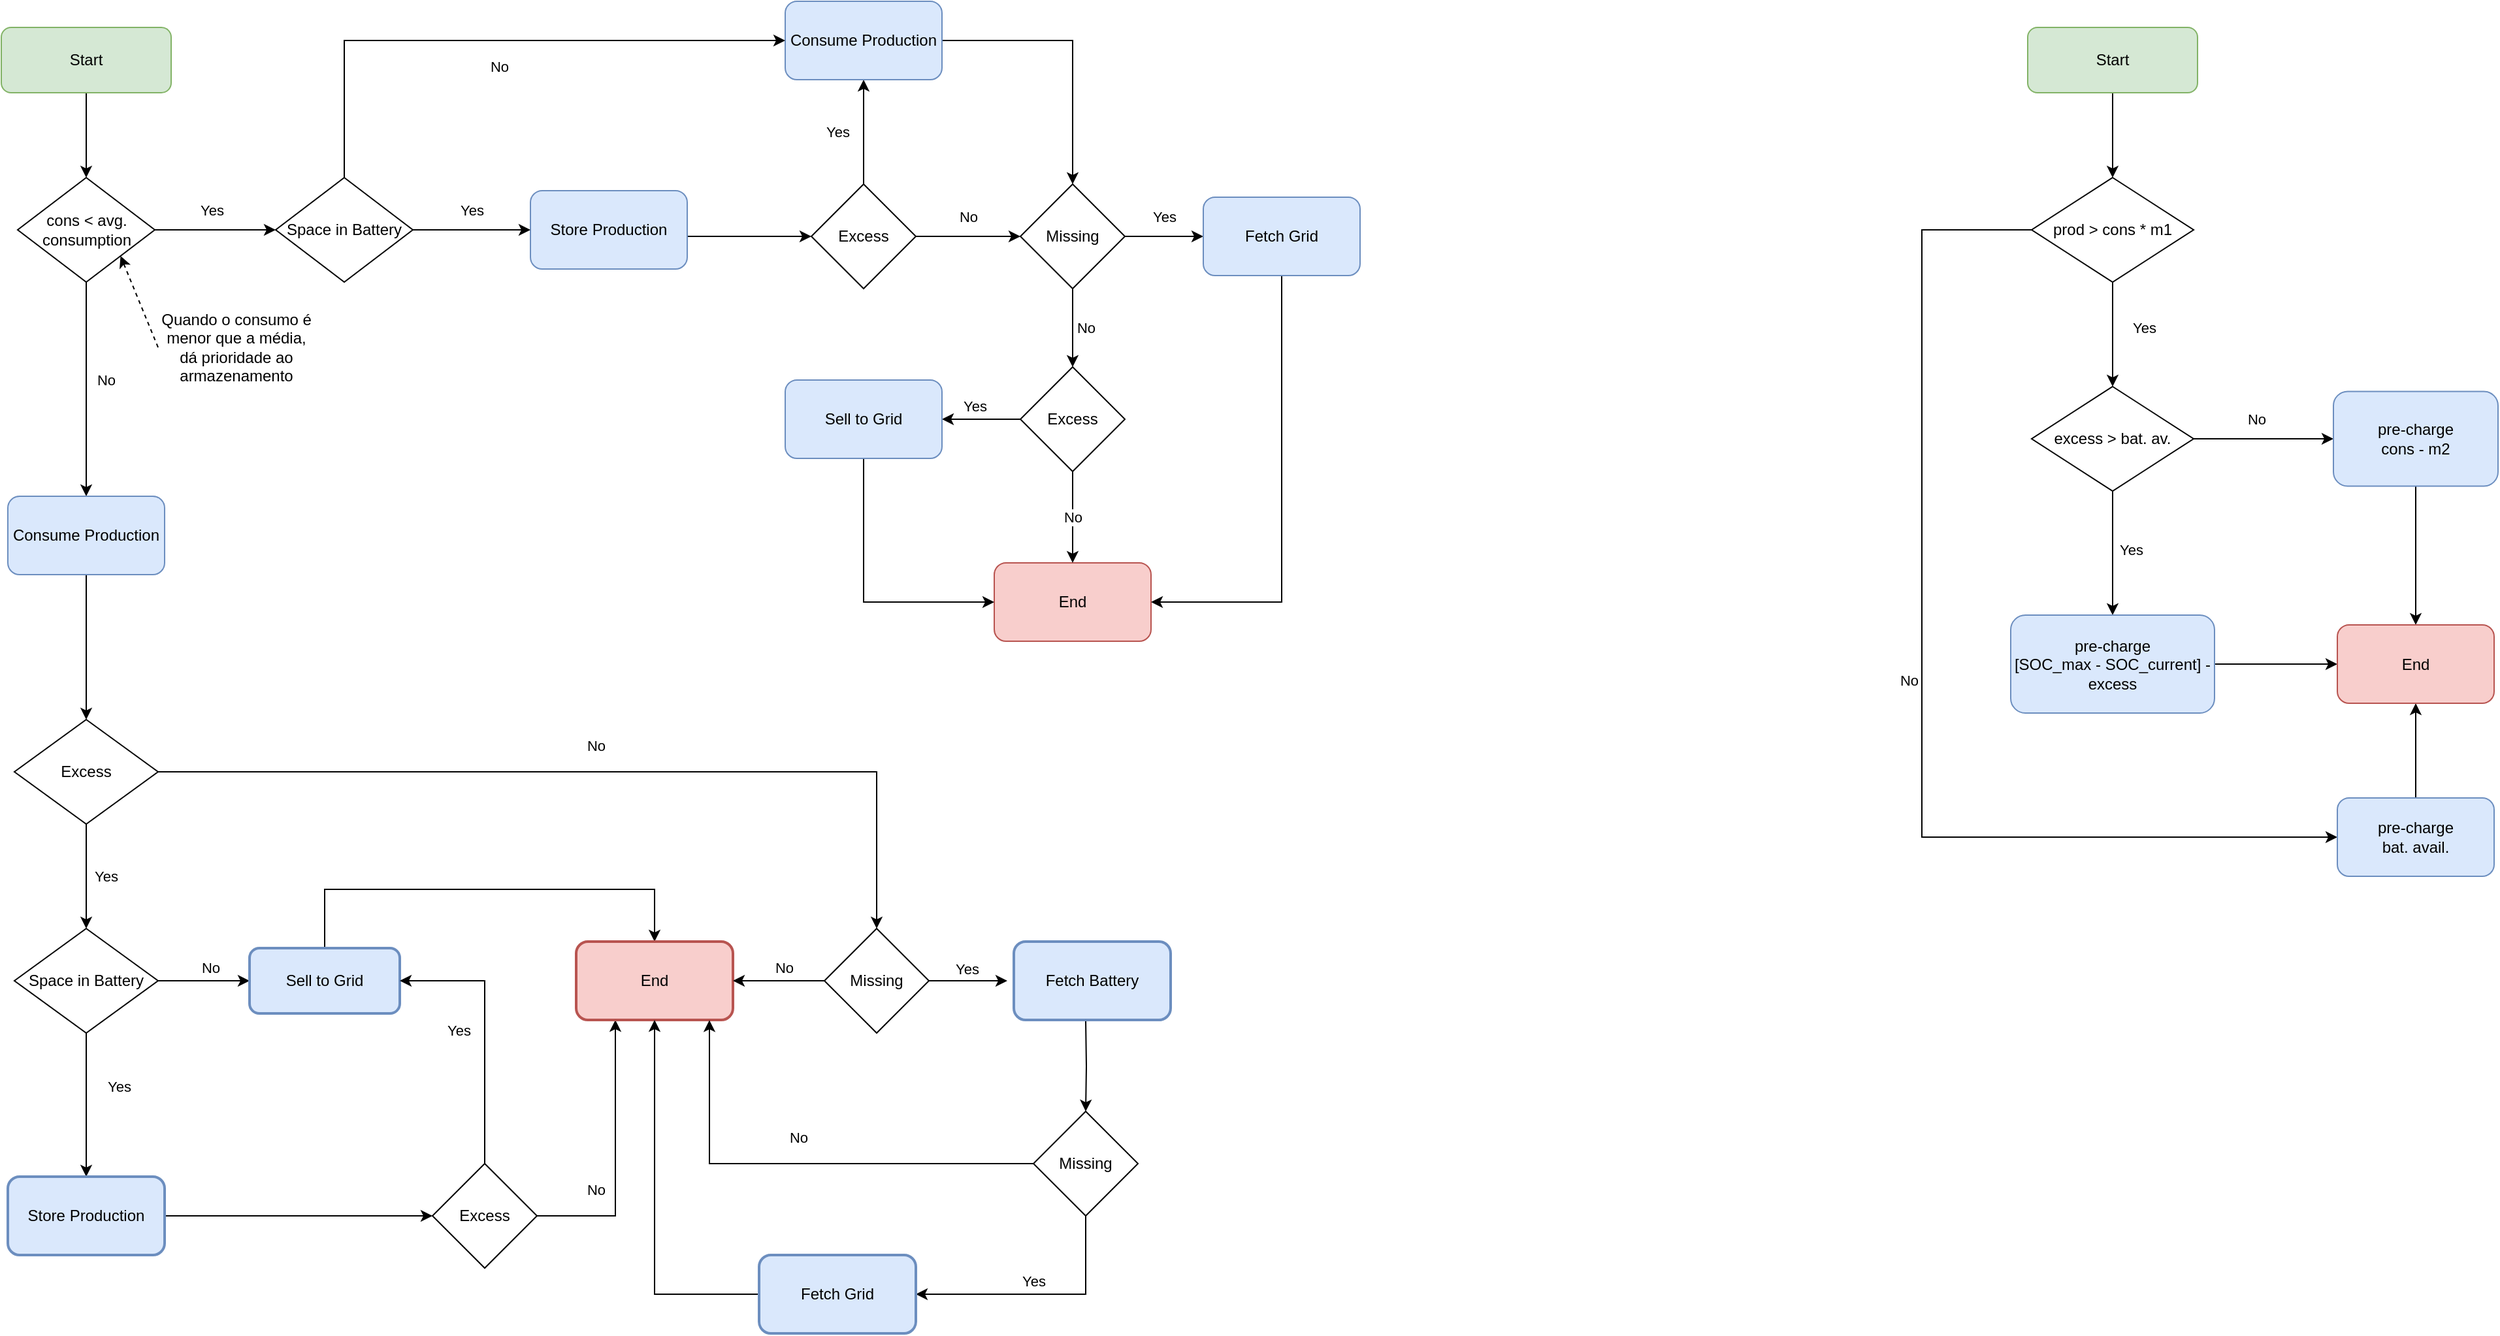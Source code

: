 <mxfile version="18.1.2" type="github">
  <diagram id="C5RBs43oDa-KdzZeNtuy" name="Page-1">
    <mxGraphModel dx="1597" dy="812" grid="1" gridSize="10" guides="1" tooltips="1" connect="1" arrows="1" fold="1" page="1" pageScale="1" pageWidth="827" pageHeight="1169" math="0" shadow="0">
      <root>
        <mxCell id="WIyWlLk6GJQsqaUBKTNV-0" />
        <mxCell id="WIyWlLk6GJQsqaUBKTNV-1" parent="WIyWlLk6GJQsqaUBKTNV-0" />
        <mxCell id="h2dtAb6SDxnhXhJIHn03-34" value="" style="edgeStyle=orthogonalEdgeStyle;rounded=0;orthogonalLoop=1;jettySize=auto;html=1;" edge="1" parent="WIyWlLk6GJQsqaUBKTNV-1" source="h2dtAb6SDxnhXhJIHn03-9" target="h2dtAb6SDxnhXhJIHn03-33">
          <mxGeometry relative="1" as="geometry" />
        </mxCell>
        <mxCell id="h2dtAb6SDxnhXhJIHn03-9" value="Start" style="rounded=1;whiteSpace=wrap;html=1;fontSize=12;glass=0;strokeWidth=1;shadow=0;fillColor=#d5e8d4;strokeColor=#82b366;" vertex="1" parent="WIyWlLk6GJQsqaUBKTNV-1">
          <mxGeometry x="40" y="70" width="130" height="50" as="geometry" />
        </mxCell>
        <mxCell id="h2dtAb6SDxnhXhJIHn03-54" value="No" style="edgeStyle=orthogonalEdgeStyle;rounded=0;orthogonalLoop=1;jettySize=auto;html=1;entryX=0.5;entryY=0;entryDx=0;entryDy=0;" edge="1" parent="WIyWlLk6GJQsqaUBKTNV-1" source="h2dtAb6SDxnhXhJIHn03-33" target="h2dtAb6SDxnhXhJIHn03-52">
          <mxGeometry x="-0.085" y="15" relative="1" as="geometry">
            <mxPoint as="offset" />
          </mxGeometry>
        </mxCell>
        <mxCell id="h2dtAb6SDxnhXhJIHn03-74" value="Yes" style="edgeStyle=orthogonalEdgeStyle;rounded=0;orthogonalLoop=1;jettySize=auto;html=1;" edge="1" parent="WIyWlLk6GJQsqaUBKTNV-1" source="h2dtAb6SDxnhXhJIHn03-33" target="h2dtAb6SDxnhXhJIHn03-73">
          <mxGeometry x="-0.081" y="15" relative="1" as="geometry">
            <mxPoint x="1" as="offset" />
          </mxGeometry>
        </mxCell>
        <mxCell id="h2dtAb6SDxnhXhJIHn03-33" value="cons &amp;lt; avg. consumption" style="rhombus;whiteSpace=wrap;html=1;rounded=0;glass=0;strokeWidth=1;shadow=0;" vertex="1" parent="WIyWlLk6GJQsqaUBKTNV-1">
          <mxGeometry x="52.5" y="185" width="105" height="80" as="geometry" />
        </mxCell>
        <mxCell id="h2dtAb6SDxnhXhJIHn03-38" value="" style="edgeStyle=orthogonalEdgeStyle;rounded=0;orthogonalLoop=1;jettySize=auto;html=1;" edge="1" parent="WIyWlLk6GJQsqaUBKTNV-1" source="h2dtAb6SDxnhXhJIHn03-35" target="h2dtAb6SDxnhXhJIHn03-37">
          <mxGeometry relative="1" as="geometry">
            <Array as="points">
              <mxPoint x="615" y="230" />
              <mxPoint x="615" y="230" />
            </Array>
          </mxGeometry>
        </mxCell>
        <mxCell id="h2dtAb6SDxnhXhJIHn03-35" value="Store Production" style="whiteSpace=wrap;html=1;rounded=1;glass=0;strokeWidth=1;shadow=0;fillColor=#dae8fc;strokeColor=#6c8ebf;" vertex="1" parent="WIyWlLk6GJQsqaUBKTNV-1">
          <mxGeometry x="445" y="195" width="120" height="60" as="geometry" />
        </mxCell>
        <mxCell id="h2dtAb6SDxnhXhJIHn03-40" value="Yes" style="edgeStyle=orthogonalEdgeStyle;rounded=0;orthogonalLoop=1;jettySize=auto;html=1;" edge="1" parent="WIyWlLk6GJQsqaUBKTNV-1" source="h2dtAb6SDxnhXhJIHn03-37" target="h2dtAb6SDxnhXhJIHn03-39">
          <mxGeometry y="20" relative="1" as="geometry">
            <mxPoint as="offset" />
          </mxGeometry>
        </mxCell>
        <mxCell id="h2dtAb6SDxnhXhJIHn03-44" value="No" style="edgeStyle=orthogonalEdgeStyle;rounded=0;orthogonalLoop=1;jettySize=auto;html=1;" edge="1" parent="WIyWlLk6GJQsqaUBKTNV-1" source="h2dtAb6SDxnhXhJIHn03-37" target="h2dtAb6SDxnhXhJIHn03-43">
          <mxGeometry y="15" relative="1" as="geometry">
            <mxPoint as="offset" />
          </mxGeometry>
        </mxCell>
        <mxCell id="h2dtAb6SDxnhXhJIHn03-37" value="Excess" style="rhombus;whiteSpace=wrap;html=1;rounded=0;glass=0;strokeWidth=1;shadow=0;" vertex="1" parent="WIyWlLk6GJQsqaUBKTNV-1">
          <mxGeometry x="660" y="190" width="80" height="80" as="geometry" />
        </mxCell>
        <mxCell id="h2dtAb6SDxnhXhJIHn03-67" style="edgeStyle=orthogonalEdgeStyle;rounded=0;orthogonalLoop=1;jettySize=auto;html=1;entryX=0.5;entryY=0;entryDx=0;entryDy=0;" edge="1" parent="WIyWlLk6GJQsqaUBKTNV-1" source="h2dtAb6SDxnhXhJIHn03-39" target="h2dtAb6SDxnhXhJIHn03-43">
          <mxGeometry relative="1" as="geometry" />
        </mxCell>
        <mxCell id="h2dtAb6SDxnhXhJIHn03-39" value="Consume Production" style="whiteSpace=wrap;html=1;rounded=1;glass=0;strokeWidth=1;shadow=0;fillColor=#dae8fc;strokeColor=#6c8ebf;" vertex="1" parent="WIyWlLk6GJQsqaUBKTNV-1">
          <mxGeometry x="640" y="50" width="120" height="60" as="geometry" />
        </mxCell>
        <mxCell id="h2dtAb6SDxnhXhJIHn03-46" value="No" style="edgeStyle=orthogonalEdgeStyle;rounded=0;orthogonalLoop=1;jettySize=auto;html=1;entryX=0.5;entryY=0;entryDx=0;entryDy=0;" edge="1" parent="WIyWlLk6GJQsqaUBKTNV-1" source="h2dtAb6SDxnhXhJIHn03-43" target="h2dtAb6SDxnhXhJIHn03-68">
          <mxGeometry y="10" relative="1" as="geometry">
            <mxPoint x="860" y="330" as="targetPoint" />
            <Array as="points">
              <mxPoint x="860" y="290" />
              <mxPoint x="860" y="290" />
            </Array>
            <mxPoint as="offset" />
          </mxGeometry>
        </mxCell>
        <mxCell id="h2dtAb6SDxnhXhJIHn03-48" value="Yes" style="edgeStyle=orthogonalEdgeStyle;rounded=0;orthogonalLoop=1;jettySize=auto;html=1;" edge="1" parent="WIyWlLk6GJQsqaUBKTNV-1" source="h2dtAb6SDxnhXhJIHn03-43" target="h2dtAb6SDxnhXhJIHn03-47">
          <mxGeometry y="15" relative="1" as="geometry">
            <mxPoint as="offset" />
          </mxGeometry>
        </mxCell>
        <mxCell id="h2dtAb6SDxnhXhJIHn03-43" value="Missing" style="rhombus;whiteSpace=wrap;html=1;rounded=0;glass=0;strokeWidth=1;shadow=0;" vertex="1" parent="WIyWlLk6GJQsqaUBKTNV-1">
          <mxGeometry x="820" y="190" width="80" height="80" as="geometry" />
        </mxCell>
        <mxCell id="h2dtAb6SDxnhXhJIHn03-45" value="End" style="whiteSpace=wrap;html=1;rounded=1;glass=0;strokeWidth=1;shadow=0;fillColor=#f8cecc;strokeColor=#b85450;" vertex="1" parent="WIyWlLk6GJQsqaUBKTNV-1">
          <mxGeometry x="800" y="480" width="120" height="60" as="geometry" />
        </mxCell>
        <mxCell id="h2dtAb6SDxnhXhJIHn03-49" style="edgeStyle=orthogonalEdgeStyle;rounded=0;orthogonalLoop=1;jettySize=auto;html=1;entryX=1;entryY=0.5;entryDx=0;entryDy=0;" edge="1" parent="WIyWlLk6GJQsqaUBKTNV-1" source="h2dtAb6SDxnhXhJIHn03-47" target="h2dtAb6SDxnhXhJIHn03-45">
          <mxGeometry relative="1" as="geometry">
            <Array as="points">
              <mxPoint x="1020" y="510" />
            </Array>
          </mxGeometry>
        </mxCell>
        <mxCell id="h2dtAb6SDxnhXhJIHn03-47" value="Fetch Grid" style="whiteSpace=wrap;html=1;rounded=1;glass=0;strokeWidth=1;shadow=0;fillColor=#dae8fc;strokeColor=#6c8ebf;" vertex="1" parent="WIyWlLk6GJQsqaUBKTNV-1">
          <mxGeometry x="960" y="200" width="120" height="60" as="geometry" />
        </mxCell>
        <mxCell id="h2dtAb6SDxnhXhJIHn03-102" style="edgeStyle=orthogonalEdgeStyle;rounded=0;orthogonalLoop=1;jettySize=auto;html=1;entryX=0.5;entryY=0;entryDx=0;entryDy=0;entryPerimeter=0;" edge="1" parent="WIyWlLk6GJQsqaUBKTNV-1" source="h2dtAb6SDxnhXhJIHn03-52" target="h2dtAb6SDxnhXhJIHn03-79">
          <mxGeometry relative="1" as="geometry" />
        </mxCell>
        <mxCell id="h2dtAb6SDxnhXhJIHn03-52" value="Consume Production" style="whiteSpace=wrap;html=1;rounded=1;glass=0;strokeWidth=1;shadow=0;fillColor=#dae8fc;strokeColor=#6c8ebf;" vertex="1" parent="WIyWlLk6GJQsqaUBKTNV-1">
          <mxGeometry x="45" y="429" width="120" height="60" as="geometry" />
        </mxCell>
        <mxCell id="h2dtAb6SDxnhXhJIHn03-69" value="No" style="edgeStyle=orthogonalEdgeStyle;rounded=0;orthogonalLoop=1;jettySize=auto;html=1;" edge="1" parent="WIyWlLk6GJQsqaUBKTNV-1" source="h2dtAb6SDxnhXhJIHn03-68" target="h2dtAb6SDxnhXhJIHn03-45">
          <mxGeometry relative="1" as="geometry" />
        </mxCell>
        <mxCell id="h2dtAb6SDxnhXhJIHn03-71" value="Yes" style="edgeStyle=orthogonalEdgeStyle;rounded=0;orthogonalLoop=1;jettySize=auto;html=1;" edge="1" parent="WIyWlLk6GJQsqaUBKTNV-1" source="h2dtAb6SDxnhXhJIHn03-68" target="h2dtAb6SDxnhXhJIHn03-70">
          <mxGeometry x="0.167" y="-10" relative="1" as="geometry">
            <mxPoint as="offset" />
          </mxGeometry>
        </mxCell>
        <mxCell id="h2dtAb6SDxnhXhJIHn03-68" value="Excess" style="rhombus;whiteSpace=wrap;html=1;rounded=0;glass=0;strokeWidth=1;shadow=0;" vertex="1" parent="WIyWlLk6GJQsqaUBKTNV-1">
          <mxGeometry x="820" y="330" width="80" height="80" as="geometry" />
        </mxCell>
        <mxCell id="h2dtAb6SDxnhXhJIHn03-72" style="edgeStyle=orthogonalEdgeStyle;rounded=0;orthogonalLoop=1;jettySize=auto;html=1;entryX=0;entryY=0.5;entryDx=0;entryDy=0;" edge="1" parent="WIyWlLk6GJQsqaUBKTNV-1" source="h2dtAb6SDxnhXhJIHn03-70" target="h2dtAb6SDxnhXhJIHn03-45">
          <mxGeometry relative="1" as="geometry">
            <Array as="points">
              <mxPoint x="700" y="510" />
            </Array>
          </mxGeometry>
        </mxCell>
        <mxCell id="h2dtAb6SDxnhXhJIHn03-70" value="Sell to Grid" style="whiteSpace=wrap;html=1;rounded=1;glass=0;strokeWidth=1;shadow=0;fillColor=#dae8fc;strokeColor=#6c8ebf;" vertex="1" parent="WIyWlLk6GJQsqaUBKTNV-1">
          <mxGeometry x="640" y="340" width="120" height="60" as="geometry" />
        </mxCell>
        <mxCell id="h2dtAb6SDxnhXhJIHn03-75" value="Yes" style="edgeStyle=orthogonalEdgeStyle;rounded=0;orthogonalLoop=1;jettySize=auto;html=1;entryX=0;entryY=0.5;entryDx=0;entryDy=0;" edge="1" parent="WIyWlLk6GJQsqaUBKTNV-1" source="h2dtAb6SDxnhXhJIHn03-73" target="h2dtAb6SDxnhXhJIHn03-35">
          <mxGeometry y="15" relative="1" as="geometry">
            <mxPoint as="offset" />
          </mxGeometry>
        </mxCell>
        <mxCell id="h2dtAb6SDxnhXhJIHn03-76" value="No" style="edgeStyle=orthogonalEdgeStyle;rounded=0;orthogonalLoop=1;jettySize=auto;html=1;entryX=0;entryY=0.5;entryDx=0;entryDy=0;" edge="1" parent="WIyWlLk6GJQsqaUBKTNV-1" source="h2dtAb6SDxnhXhJIHn03-73" target="h2dtAb6SDxnhXhJIHn03-39">
          <mxGeometry x="0.006" y="-20" relative="1" as="geometry">
            <Array as="points">
              <mxPoint x="303" y="80" />
            </Array>
            <mxPoint x="1" as="offset" />
          </mxGeometry>
        </mxCell>
        <mxCell id="h2dtAb6SDxnhXhJIHn03-73" value="Space in Battery" style="rhombus;whiteSpace=wrap;html=1;rounded=0;glass=0;strokeWidth=1;shadow=0;" vertex="1" parent="WIyWlLk6GJQsqaUBKTNV-1">
          <mxGeometry x="250" y="185" width="105" height="80" as="geometry" />
        </mxCell>
        <mxCell id="h2dtAb6SDxnhXhJIHn03-77" value="Yes" style="edgeStyle=orthogonalEdgeStyle;rounded=0;orthogonalLoop=1;jettySize=auto;html=1;entryX=0.5;entryY=0;entryDx=0;entryDy=0;entryPerimeter=0;" edge="1" parent="WIyWlLk6GJQsqaUBKTNV-1" source="h2dtAb6SDxnhXhJIHn03-79" target="h2dtAb6SDxnhXhJIHn03-83">
          <mxGeometry y="15" relative="1" as="geometry">
            <mxPoint as="offset" />
          </mxGeometry>
        </mxCell>
        <mxCell id="h2dtAb6SDxnhXhJIHn03-78" value="No" style="edgeStyle=orthogonalEdgeStyle;rounded=0;sketch=0;orthogonalLoop=1;jettySize=auto;html=1;endArrow=classic;endFill=1;" edge="1" parent="WIyWlLk6GJQsqaUBKTNV-1" source="h2dtAb6SDxnhXhJIHn03-79" target="h2dtAb6SDxnhXhJIHn03-94">
          <mxGeometry y="20" relative="1" as="geometry">
            <mxPoint as="offset" />
          </mxGeometry>
        </mxCell>
        <mxCell id="h2dtAb6SDxnhXhJIHn03-79" value="Excess" style="strokeWidth=1;html=1;shape=mxgraph.flowchart.decision;whiteSpace=wrap;strokeColor=default;fillColor=default;gradientColor=none;" vertex="1" parent="WIyWlLk6GJQsqaUBKTNV-1">
          <mxGeometry x="50" y="600" width="110" height="80" as="geometry" />
        </mxCell>
        <mxCell id="h2dtAb6SDxnhXhJIHn03-80" value="No" style="edgeStyle=orthogonalEdgeStyle;rounded=0;orthogonalLoop=1;jettySize=auto;html=1;" edge="1" parent="WIyWlLk6GJQsqaUBKTNV-1" source="h2dtAb6SDxnhXhJIHn03-83" target="h2dtAb6SDxnhXhJIHn03-85">
          <mxGeometry x="0.143" y="10" relative="1" as="geometry">
            <mxPoint as="offset" />
          </mxGeometry>
        </mxCell>
        <mxCell id="h2dtAb6SDxnhXhJIHn03-81" value="" style="edgeStyle=orthogonalEdgeStyle;rounded=0;orthogonalLoop=1;jettySize=auto;html=1;entryX=0.5;entryY=0;entryDx=0;entryDy=0;" edge="1" parent="WIyWlLk6GJQsqaUBKTNV-1" source="h2dtAb6SDxnhXhJIHn03-83" target="h2dtAb6SDxnhXhJIHn03-87">
          <mxGeometry relative="1" as="geometry">
            <mxPoint x="105" y="900" as="targetPoint" />
          </mxGeometry>
        </mxCell>
        <mxCell id="h2dtAb6SDxnhXhJIHn03-82" value="Yes" style="edgeLabel;html=1;align=center;verticalAlign=middle;resizable=0;points=[];" vertex="1" connectable="0" parent="h2dtAb6SDxnhXhJIHn03-81">
          <mxGeometry x="-0.264" relative="1" as="geometry">
            <mxPoint x="25" as="offset" />
          </mxGeometry>
        </mxCell>
        <mxCell id="h2dtAb6SDxnhXhJIHn03-83" value="Space in Battery" style="strokeWidth=1;html=1;shape=mxgraph.flowchart.decision;whiteSpace=wrap;" vertex="1" parent="WIyWlLk6GJQsqaUBKTNV-1">
          <mxGeometry x="50" y="760" width="110" height="80" as="geometry" />
        </mxCell>
        <mxCell id="h2dtAb6SDxnhXhJIHn03-84" style="edgeStyle=orthogonalEdgeStyle;rounded=0;sketch=0;orthogonalLoop=1;jettySize=auto;html=1;entryX=0.5;entryY=0;entryDx=0;entryDy=0;" edge="1" parent="WIyWlLk6GJQsqaUBKTNV-1" source="h2dtAb6SDxnhXhJIHn03-85" target="h2dtAb6SDxnhXhJIHn03-91">
          <mxGeometry relative="1" as="geometry">
            <Array as="points">
              <mxPoint x="287" y="730" />
              <mxPoint x="540" y="730" />
            </Array>
          </mxGeometry>
        </mxCell>
        <mxCell id="h2dtAb6SDxnhXhJIHn03-85" value="Sell to Grid" style="whiteSpace=wrap;html=1;strokeWidth=2;rounded=1;fillColor=#dae8fc;strokeColor=#6c8ebf;" vertex="1" parent="WIyWlLk6GJQsqaUBKTNV-1">
          <mxGeometry x="230" y="775" width="115" height="50" as="geometry" />
        </mxCell>
        <mxCell id="h2dtAb6SDxnhXhJIHn03-86" value="" style="edgeStyle=orthogonalEdgeStyle;rounded=0;orthogonalLoop=1;jettySize=auto;html=1;" edge="1" parent="WIyWlLk6GJQsqaUBKTNV-1" source="h2dtAb6SDxnhXhJIHn03-87" target="h2dtAb6SDxnhXhJIHn03-90">
          <mxGeometry relative="1" as="geometry" />
        </mxCell>
        <mxCell id="h2dtAb6SDxnhXhJIHn03-87" value="Store Production" style="whiteSpace=wrap;html=1;strokeWidth=2;rounded=1;fillColor=#dae8fc;strokeColor=#6c8ebf;" vertex="1" parent="WIyWlLk6GJQsqaUBKTNV-1">
          <mxGeometry x="45" y="950" width="120" height="60" as="geometry" />
        </mxCell>
        <mxCell id="h2dtAb6SDxnhXhJIHn03-88" value="Yes" style="edgeStyle=orthogonalEdgeStyle;rounded=0;sketch=0;orthogonalLoop=1;jettySize=auto;html=1;entryX=1;entryY=0.5;entryDx=0;entryDy=0;exitX=0.5;exitY=0;exitDx=0;exitDy=0;" edge="1" parent="WIyWlLk6GJQsqaUBKTNV-1" source="h2dtAb6SDxnhXhJIHn03-90" target="h2dtAb6SDxnhXhJIHn03-85">
          <mxGeometry y="20" relative="1" as="geometry">
            <Array as="points">
              <mxPoint x="410" y="800" />
            </Array>
            <mxPoint as="offset" />
          </mxGeometry>
        </mxCell>
        <mxCell id="h2dtAb6SDxnhXhJIHn03-89" value="No" style="edgeStyle=orthogonalEdgeStyle;rounded=0;sketch=0;orthogonalLoop=1;jettySize=auto;html=1;" edge="1" parent="WIyWlLk6GJQsqaUBKTNV-1" source="h2dtAb6SDxnhXhJIHn03-90" target="h2dtAb6SDxnhXhJIHn03-91">
          <mxGeometry x="-0.571" y="20" relative="1" as="geometry">
            <Array as="points">
              <mxPoint x="510" y="980" />
            </Array>
            <mxPoint as="offset" />
          </mxGeometry>
        </mxCell>
        <mxCell id="h2dtAb6SDxnhXhJIHn03-90" value="Excess" style="rhombus;whiteSpace=wrap;html=1;strokeWidth=1;rounded=0;" vertex="1" parent="WIyWlLk6GJQsqaUBKTNV-1">
          <mxGeometry x="370" y="940" width="80" height="80" as="geometry" />
        </mxCell>
        <mxCell id="h2dtAb6SDxnhXhJIHn03-91" value="End" style="whiteSpace=wrap;html=1;strokeWidth=2;rounded=1;fillColor=#f8cecc;strokeColor=#b85450;" vertex="1" parent="WIyWlLk6GJQsqaUBKTNV-1">
          <mxGeometry x="480" y="770" width="120" height="60" as="geometry" />
        </mxCell>
        <mxCell id="h2dtAb6SDxnhXhJIHn03-92" value="No" style="edgeStyle=orthogonalEdgeStyle;rounded=0;sketch=0;orthogonalLoop=1;jettySize=auto;html=1;entryX=1;entryY=0.5;entryDx=0;entryDy=0;endArrow=classic;endFill=1;" edge="1" parent="WIyWlLk6GJQsqaUBKTNV-1" source="h2dtAb6SDxnhXhJIHn03-94" target="h2dtAb6SDxnhXhJIHn03-91">
          <mxGeometry x="-0.143" y="-10" relative="1" as="geometry">
            <mxPoint x="-1" as="offset" />
          </mxGeometry>
        </mxCell>
        <mxCell id="h2dtAb6SDxnhXhJIHn03-93" value="Yes" style="edgeStyle=orthogonalEdgeStyle;rounded=0;sketch=0;orthogonalLoop=1;jettySize=auto;html=1;endArrow=classic;endFill=1;" edge="1" parent="WIyWlLk6GJQsqaUBKTNV-1" source="h2dtAb6SDxnhXhJIHn03-94">
          <mxGeometry y="10" relative="1" as="geometry">
            <mxPoint x="-1" as="offset" />
            <mxPoint x="810" y="800" as="targetPoint" />
          </mxGeometry>
        </mxCell>
        <mxCell id="h2dtAb6SDxnhXhJIHn03-94" value="Missing" style="rhombus;whiteSpace=wrap;html=1;strokeWidth=1;" vertex="1" parent="WIyWlLk6GJQsqaUBKTNV-1">
          <mxGeometry x="670" y="760" width="80" height="80" as="geometry" />
        </mxCell>
        <mxCell id="h2dtAb6SDxnhXhJIHn03-95" value="" style="edgeStyle=orthogonalEdgeStyle;rounded=0;sketch=0;orthogonalLoop=1;jettySize=auto;html=1;endArrow=classic;endFill=1;" edge="1" parent="WIyWlLk6GJQsqaUBKTNV-1" target="h2dtAb6SDxnhXhJIHn03-99">
          <mxGeometry relative="1" as="geometry">
            <mxPoint x="870" y="830" as="sourcePoint" />
          </mxGeometry>
        </mxCell>
        <mxCell id="h2dtAb6SDxnhXhJIHn03-96" value="Fetch Battery" style="whiteSpace=wrap;html=1;strokeWidth=2;rounded=1;fillColor=#dae8fc;strokeColor=#6c8ebf;" vertex="1" parent="WIyWlLk6GJQsqaUBKTNV-1">
          <mxGeometry x="815" y="770" width="120" height="60" as="geometry" />
        </mxCell>
        <mxCell id="h2dtAb6SDxnhXhJIHn03-97" value="No" style="edgeStyle=orthogonalEdgeStyle;rounded=0;sketch=0;orthogonalLoop=1;jettySize=auto;html=1;entryX=0.85;entryY=1.003;entryDx=0;entryDy=0;entryPerimeter=0;endArrow=classic;endFill=1;" edge="1" parent="WIyWlLk6GJQsqaUBKTNV-1" source="h2dtAb6SDxnhXhJIHn03-99" target="h2dtAb6SDxnhXhJIHn03-91">
          <mxGeometry x="0.006" y="-20" relative="1" as="geometry">
            <mxPoint as="offset" />
          </mxGeometry>
        </mxCell>
        <mxCell id="h2dtAb6SDxnhXhJIHn03-98" value="Yes" style="edgeStyle=orthogonalEdgeStyle;rounded=0;sketch=0;orthogonalLoop=1;jettySize=auto;html=1;endArrow=classic;endFill=1;" edge="1" parent="WIyWlLk6GJQsqaUBKTNV-1" source="h2dtAb6SDxnhXhJIHn03-99" target="h2dtAb6SDxnhXhJIHn03-101">
          <mxGeometry x="0.053" y="-10" relative="1" as="geometry">
            <Array as="points">
              <mxPoint x="870" y="1040" />
            </Array>
            <mxPoint as="offset" />
          </mxGeometry>
        </mxCell>
        <mxCell id="h2dtAb6SDxnhXhJIHn03-99" value="Missing" style="rhombus;whiteSpace=wrap;html=1;strokeWidth=1;" vertex="1" parent="WIyWlLk6GJQsqaUBKTNV-1">
          <mxGeometry x="830" y="900" width="80" height="80" as="geometry" />
        </mxCell>
        <mxCell id="h2dtAb6SDxnhXhJIHn03-100" style="edgeStyle=orthogonalEdgeStyle;rounded=0;sketch=0;orthogonalLoop=1;jettySize=auto;html=1;entryX=0.5;entryY=1;entryDx=0;entryDy=0;endArrow=classic;endFill=1;" edge="1" parent="WIyWlLk6GJQsqaUBKTNV-1" source="h2dtAb6SDxnhXhJIHn03-101" target="h2dtAb6SDxnhXhJIHn03-91">
          <mxGeometry relative="1" as="geometry" />
        </mxCell>
        <mxCell id="h2dtAb6SDxnhXhJIHn03-101" value="Fetch Grid" style="whiteSpace=wrap;html=1;strokeWidth=2;rounded=1;fillColor=#dae8fc;strokeColor=#6c8ebf;" vertex="1" parent="WIyWlLk6GJQsqaUBKTNV-1">
          <mxGeometry x="620" y="1010" width="120" height="60" as="geometry" />
        </mxCell>
        <mxCell id="h2dtAb6SDxnhXhJIHn03-104" style="rounded=0;orthogonalLoop=1;jettySize=auto;html=1;entryX=1;entryY=1;entryDx=0;entryDy=0;dashed=1;exitX=0;exitY=0.5;exitDx=0;exitDy=0;" edge="1" parent="WIyWlLk6GJQsqaUBKTNV-1" source="h2dtAb6SDxnhXhJIHn03-105" target="h2dtAb6SDxnhXhJIHn03-33">
          <mxGeometry relative="1" as="geometry">
            <mxPoint x="265" y="380" as="sourcePoint" />
          </mxGeometry>
        </mxCell>
        <mxCell id="h2dtAb6SDxnhXhJIHn03-105" value="Quando o consumo é menor que a média, dá prioridade ao armazenamento" style="text;html=1;strokeColor=none;fillColor=none;align=center;verticalAlign=middle;whiteSpace=wrap;rounded=0;" vertex="1" parent="WIyWlLk6GJQsqaUBKTNV-1">
          <mxGeometry x="160" y="270" width="120" height="90" as="geometry" />
        </mxCell>
        <mxCell id="h2dtAb6SDxnhXhJIHn03-109" value="" style="edgeStyle=orthogonalEdgeStyle;rounded=0;orthogonalLoop=1;jettySize=auto;html=1;" edge="1" parent="WIyWlLk6GJQsqaUBKTNV-1" source="h2dtAb6SDxnhXhJIHn03-107" target="h2dtAb6SDxnhXhJIHn03-108">
          <mxGeometry relative="1" as="geometry" />
        </mxCell>
        <mxCell id="h2dtAb6SDxnhXhJIHn03-107" value="Start" style="rounded=1;whiteSpace=wrap;html=1;fontSize=12;glass=0;strokeWidth=1;shadow=0;fillColor=#d5e8d4;strokeColor=#82b366;" vertex="1" parent="WIyWlLk6GJQsqaUBKTNV-1">
          <mxGeometry x="1591" y="70" width="130" height="50" as="geometry" />
        </mxCell>
        <mxCell id="h2dtAb6SDxnhXhJIHn03-113" value="Yes" style="edgeStyle=orthogonalEdgeStyle;rounded=0;orthogonalLoop=1;jettySize=auto;html=1;" edge="1" parent="WIyWlLk6GJQsqaUBKTNV-1" source="h2dtAb6SDxnhXhJIHn03-108" target="h2dtAb6SDxnhXhJIHn03-112">
          <mxGeometry x="-0.125" y="24" relative="1" as="geometry">
            <mxPoint as="offset" />
          </mxGeometry>
        </mxCell>
        <mxCell id="h2dtAb6SDxnhXhJIHn03-119" value="No" style="edgeStyle=orthogonalEdgeStyle;rounded=0;orthogonalLoop=1;jettySize=auto;html=1;" edge="1" parent="WIyWlLk6GJQsqaUBKTNV-1" source="h2dtAb6SDxnhXhJIHn03-108" target="h2dtAb6SDxnhXhJIHn03-118">
          <mxGeometry x="-0.01" y="-10" relative="1" as="geometry">
            <Array as="points">
              <mxPoint x="1510" y="225" />
              <mxPoint x="1510" y="690" />
            </Array>
            <mxPoint as="offset" />
          </mxGeometry>
        </mxCell>
        <mxCell id="h2dtAb6SDxnhXhJIHn03-108" value="prod &amp;gt; cons * m1" style="rhombus;whiteSpace=wrap;html=1;rounded=0;glass=0;strokeWidth=1;shadow=0;" vertex="1" parent="WIyWlLk6GJQsqaUBKTNV-1">
          <mxGeometry x="1594" y="185" width="124" height="80" as="geometry" />
        </mxCell>
        <mxCell id="h2dtAb6SDxnhXhJIHn03-115" value="Yes" style="edgeStyle=orthogonalEdgeStyle;rounded=0;orthogonalLoop=1;jettySize=auto;html=1;" edge="1" parent="WIyWlLk6GJQsqaUBKTNV-1" source="h2dtAb6SDxnhXhJIHn03-112" target="h2dtAb6SDxnhXhJIHn03-114">
          <mxGeometry x="-0.053" y="14" relative="1" as="geometry">
            <mxPoint as="offset" />
          </mxGeometry>
        </mxCell>
        <mxCell id="h2dtAb6SDxnhXhJIHn03-117" value="No" style="edgeStyle=orthogonalEdgeStyle;rounded=0;orthogonalLoop=1;jettySize=auto;html=1;entryX=0;entryY=0.5;entryDx=0;entryDy=0;" edge="1" parent="WIyWlLk6GJQsqaUBKTNV-1" source="h2dtAb6SDxnhXhJIHn03-112" target="h2dtAb6SDxnhXhJIHn03-116">
          <mxGeometry x="-0.087" y="15" relative="1" as="geometry">
            <mxPoint x="-1" as="offset" />
          </mxGeometry>
        </mxCell>
        <mxCell id="h2dtAb6SDxnhXhJIHn03-112" value="excess &amp;gt; bat. av." style="rhombus;whiteSpace=wrap;html=1;rounded=0;glass=0;strokeWidth=1;shadow=0;" vertex="1" parent="WIyWlLk6GJQsqaUBKTNV-1">
          <mxGeometry x="1594" y="345" width="124" height="80" as="geometry" />
        </mxCell>
        <mxCell id="h2dtAb6SDxnhXhJIHn03-124" style="edgeStyle=orthogonalEdgeStyle;rounded=0;orthogonalLoop=1;jettySize=auto;html=1;entryX=0;entryY=0.5;entryDx=0;entryDy=0;" edge="1" parent="WIyWlLk6GJQsqaUBKTNV-1" source="h2dtAb6SDxnhXhJIHn03-114" target="h2dtAb6SDxnhXhJIHn03-122">
          <mxGeometry relative="1" as="geometry" />
        </mxCell>
        <mxCell id="h2dtAb6SDxnhXhJIHn03-114" value="&lt;div&gt;pre-charge&lt;/div&gt;&lt;div&gt;[SOC_max - SOC_current] - excess &lt;br&gt;&lt;/div&gt;" style="whiteSpace=wrap;html=1;rounded=1;glass=0;strokeWidth=1;shadow=0;fillColor=#dae8fc;strokeColor=#6c8ebf;" vertex="1" parent="WIyWlLk6GJQsqaUBKTNV-1">
          <mxGeometry x="1578" y="520" width="156" height="75" as="geometry" />
        </mxCell>
        <mxCell id="h2dtAb6SDxnhXhJIHn03-125" style="edgeStyle=orthogonalEdgeStyle;rounded=0;orthogonalLoop=1;jettySize=auto;html=1;entryX=0.5;entryY=0;entryDx=0;entryDy=0;" edge="1" parent="WIyWlLk6GJQsqaUBKTNV-1" source="h2dtAb6SDxnhXhJIHn03-116" target="h2dtAb6SDxnhXhJIHn03-122">
          <mxGeometry relative="1" as="geometry" />
        </mxCell>
        <mxCell id="h2dtAb6SDxnhXhJIHn03-116" value="&lt;div&gt;pre-charge&lt;/div&gt;cons - m2" style="whiteSpace=wrap;html=1;rounded=1;glass=0;strokeWidth=1;shadow=0;fillColor=#dae8fc;strokeColor=#6c8ebf;" vertex="1" parent="WIyWlLk6GJQsqaUBKTNV-1">
          <mxGeometry x="1825" y="348.75" width="126" height="72.5" as="geometry" />
        </mxCell>
        <mxCell id="h2dtAb6SDxnhXhJIHn03-123" value="" style="edgeStyle=orthogonalEdgeStyle;rounded=0;orthogonalLoop=1;jettySize=auto;html=1;" edge="1" parent="WIyWlLk6GJQsqaUBKTNV-1" source="h2dtAb6SDxnhXhJIHn03-118" target="h2dtAb6SDxnhXhJIHn03-122">
          <mxGeometry relative="1" as="geometry" />
        </mxCell>
        <mxCell id="h2dtAb6SDxnhXhJIHn03-118" value="&lt;div&gt;pre-charge&lt;/div&gt;&lt;div&gt;bat. avail.&lt;br&gt;&lt;/div&gt;" style="whiteSpace=wrap;html=1;rounded=1;glass=0;strokeWidth=1;shadow=0;fillColor=#dae8fc;strokeColor=#6c8ebf;" vertex="1" parent="WIyWlLk6GJQsqaUBKTNV-1">
          <mxGeometry x="1828" y="660" width="120" height="60" as="geometry" />
        </mxCell>
        <mxCell id="h2dtAb6SDxnhXhJIHn03-122" value="End" style="whiteSpace=wrap;html=1;rounded=1;glass=0;strokeWidth=1;shadow=0;fillColor=#f8cecc;strokeColor=#b85450;" vertex="1" parent="WIyWlLk6GJQsqaUBKTNV-1">
          <mxGeometry x="1828" y="527.5" width="120" height="60" as="geometry" />
        </mxCell>
      </root>
    </mxGraphModel>
  </diagram>
</mxfile>

